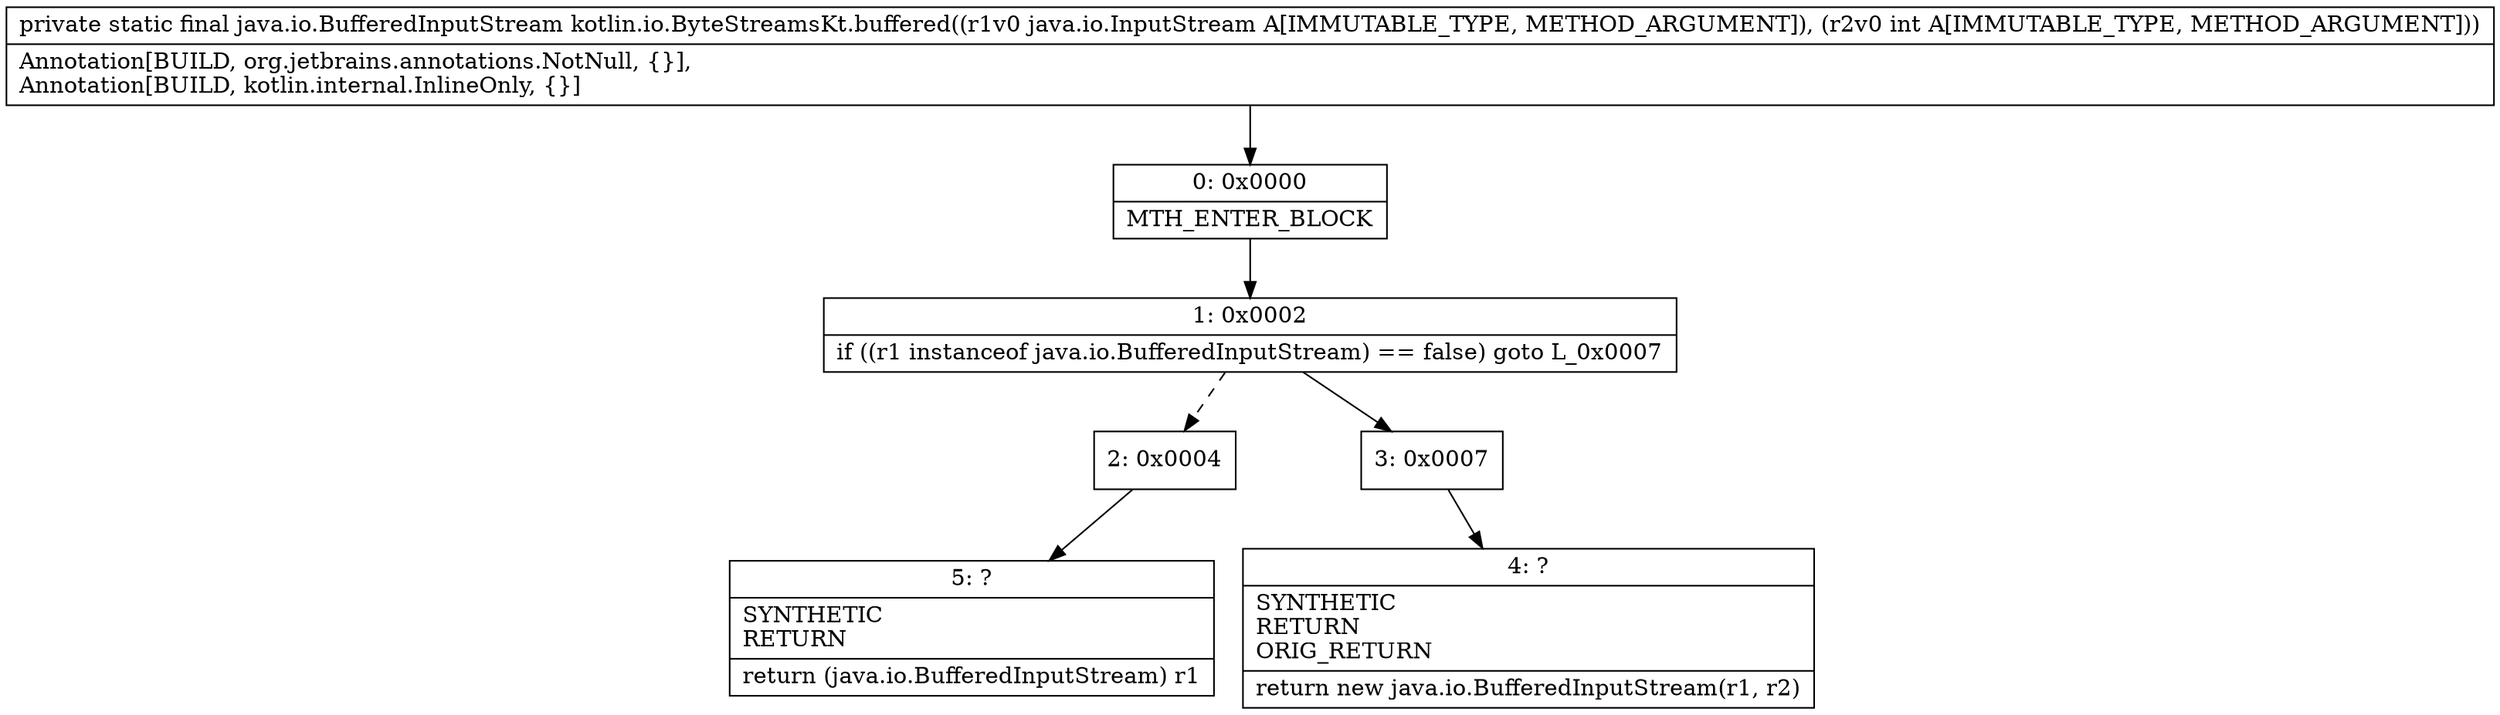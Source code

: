 digraph "CFG forkotlin.io.ByteStreamsKt.buffered(Ljava\/io\/InputStream;I)Ljava\/io\/BufferedInputStream;" {
Node_0 [shape=record,label="{0\:\ 0x0000|MTH_ENTER_BLOCK\l}"];
Node_1 [shape=record,label="{1\:\ 0x0002|if ((r1 instanceof java.io.BufferedInputStream) == false) goto L_0x0007\l}"];
Node_2 [shape=record,label="{2\:\ 0x0004}"];
Node_3 [shape=record,label="{3\:\ 0x0007}"];
Node_4 [shape=record,label="{4\:\ ?|SYNTHETIC\lRETURN\lORIG_RETURN\l|return new java.io.BufferedInputStream(r1, r2)\l}"];
Node_5 [shape=record,label="{5\:\ ?|SYNTHETIC\lRETURN\l|return (java.io.BufferedInputStream) r1\l}"];
MethodNode[shape=record,label="{private static final java.io.BufferedInputStream kotlin.io.ByteStreamsKt.buffered((r1v0 java.io.InputStream A[IMMUTABLE_TYPE, METHOD_ARGUMENT]), (r2v0 int A[IMMUTABLE_TYPE, METHOD_ARGUMENT]))  | Annotation[BUILD, org.jetbrains.annotations.NotNull, \{\}], \lAnnotation[BUILD, kotlin.internal.InlineOnly, \{\}]\l}"];
MethodNode -> Node_0;
Node_0 -> Node_1;
Node_1 -> Node_2[style=dashed];
Node_1 -> Node_3;
Node_2 -> Node_5;
Node_3 -> Node_4;
}


